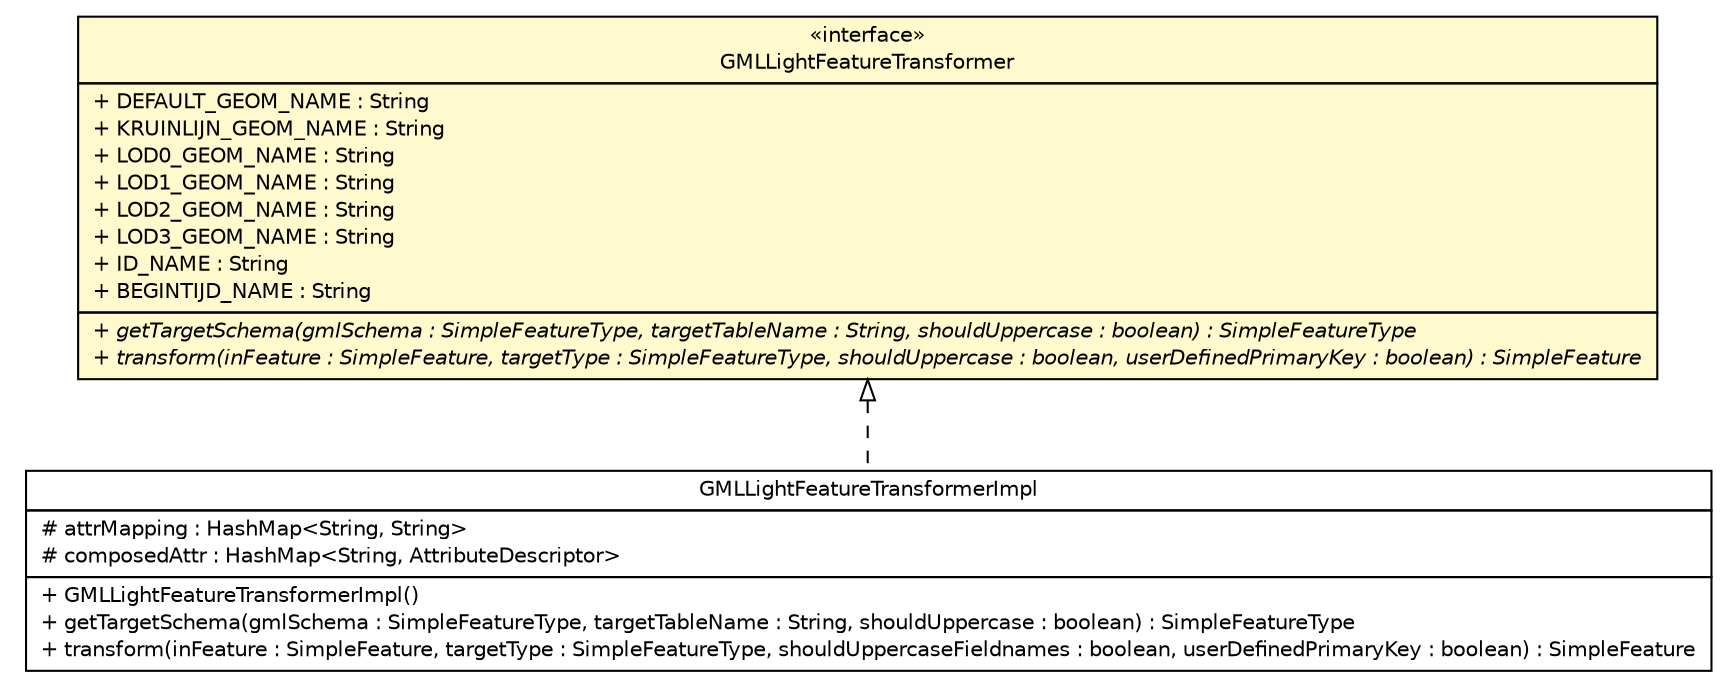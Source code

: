 #!/usr/local/bin/dot
#
# Class diagram 
# Generated by UMLGraph version R5_6-24-gf6e263 (http://www.umlgraph.org/)
#

digraph G {
	edge [fontname="Helvetica",fontsize=10,labelfontname="Helvetica",labelfontsize=10];
	node [fontname="Helvetica",fontsize=10,shape=plaintext];
	nodesep=0.25;
	ranksep=0.5;
	// nl.b3p.brmo.loader.gml.GMLLightFeatureTransformer
	c520 [label=<<table title="nl.b3p.brmo.loader.gml.GMLLightFeatureTransformer" border="0" cellborder="1" cellspacing="0" cellpadding="2" port="p" bgcolor="lemonChiffon" href="./GMLLightFeatureTransformer.html">
		<tr><td><table border="0" cellspacing="0" cellpadding="1">
<tr><td align="center" balign="center"> &#171;interface&#187; </td></tr>
<tr><td align="center" balign="center"> GMLLightFeatureTransformer </td></tr>
		</table></td></tr>
		<tr><td><table border="0" cellspacing="0" cellpadding="1">
<tr><td align="left" balign="left"> + DEFAULT_GEOM_NAME : String </td></tr>
<tr><td align="left" balign="left"> + KRUINLIJN_GEOM_NAME : String </td></tr>
<tr><td align="left" balign="left"> + LOD0_GEOM_NAME : String </td></tr>
<tr><td align="left" balign="left"> + LOD1_GEOM_NAME : String </td></tr>
<tr><td align="left" balign="left"> + LOD2_GEOM_NAME : String </td></tr>
<tr><td align="left" balign="left"> + LOD3_GEOM_NAME : String </td></tr>
<tr><td align="left" balign="left"> + ID_NAME : String </td></tr>
<tr><td align="left" balign="left"> + BEGINTIJD_NAME : String </td></tr>
		</table></td></tr>
		<tr><td><table border="0" cellspacing="0" cellpadding="1">
<tr><td align="left" balign="left"><font face="Helvetica-Oblique" point-size="10.0"> + getTargetSchema(gmlSchema : SimpleFeatureType, targetTableName : String, shouldUppercase : boolean) : SimpleFeatureType </font></td></tr>
<tr><td align="left" balign="left"><font face="Helvetica-Oblique" point-size="10.0"> + transform(inFeature : SimpleFeature, targetType : SimpleFeatureType, shouldUppercase : boolean, userDefinedPrimaryKey : boolean) : SimpleFeature </font></td></tr>
		</table></td></tr>
		</table>>, URL="./GMLLightFeatureTransformer.html", fontname="Helvetica", fontcolor="black", fontsize=10.0];
	// nl.b3p.brmo.loader.gml.light.GMLLightFeatureTransformerImpl
	c556 [label=<<table title="nl.b3p.brmo.loader.gml.light.GMLLightFeatureTransformerImpl" border="0" cellborder="1" cellspacing="0" cellpadding="2" port="p" href="./light/GMLLightFeatureTransformerImpl.html">
		<tr><td><table border="0" cellspacing="0" cellpadding="1">
<tr><td align="center" balign="center"> GMLLightFeatureTransformerImpl </td></tr>
		</table></td></tr>
		<tr><td><table border="0" cellspacing="0" cellpadding="1">
<tr><td align="left" balign="left"> # attrMapping : HashMap&lt;String, String&gt; </td></tr>
<tr><td align="left" balign="left"> # composedAttr : HashMap&lt;String, AttributeDescriptor&gt; </td></tr>
		</table></td></tr>
		<tr><td><table border="0" cellspacing="0" cellpadding="1">
<tr><td align="left" balign="left"> + GMLLightFeatureTransformerImpl() </td></tr>
<tr><td align="left" balign="left"> + getTargetSchema(gmlSchema : SimpleFeatureType, targetTableName : String, shouldUppercase : boolean) : SimpleFeatureType </td></tr>
<tr><td align="left" balign="left"> + transform(inFeature : SimpleFeature, targetType : SimpleFeatureType, shouldUppercaseFieldnames : boolean, userDefinedPrimaryKey : boolean) : SimpleFeature </td></tr>
		</table></td></tr>
		</table>>, URL="./light/GMLLightFeatureTransformerImpl.html", fontname="Helvetica", fontcolor="black", fontsize=10.0];
	//nl.b3p.brmo.loader.gml.light.GMLLightFeatureTransformerImpl implements nl.b3p.brmo.loader.gml.GMLLightFeatureTransformer
	c520:p -> c556:p [dir=back,arrowtail=empty,style=dashed];
}

